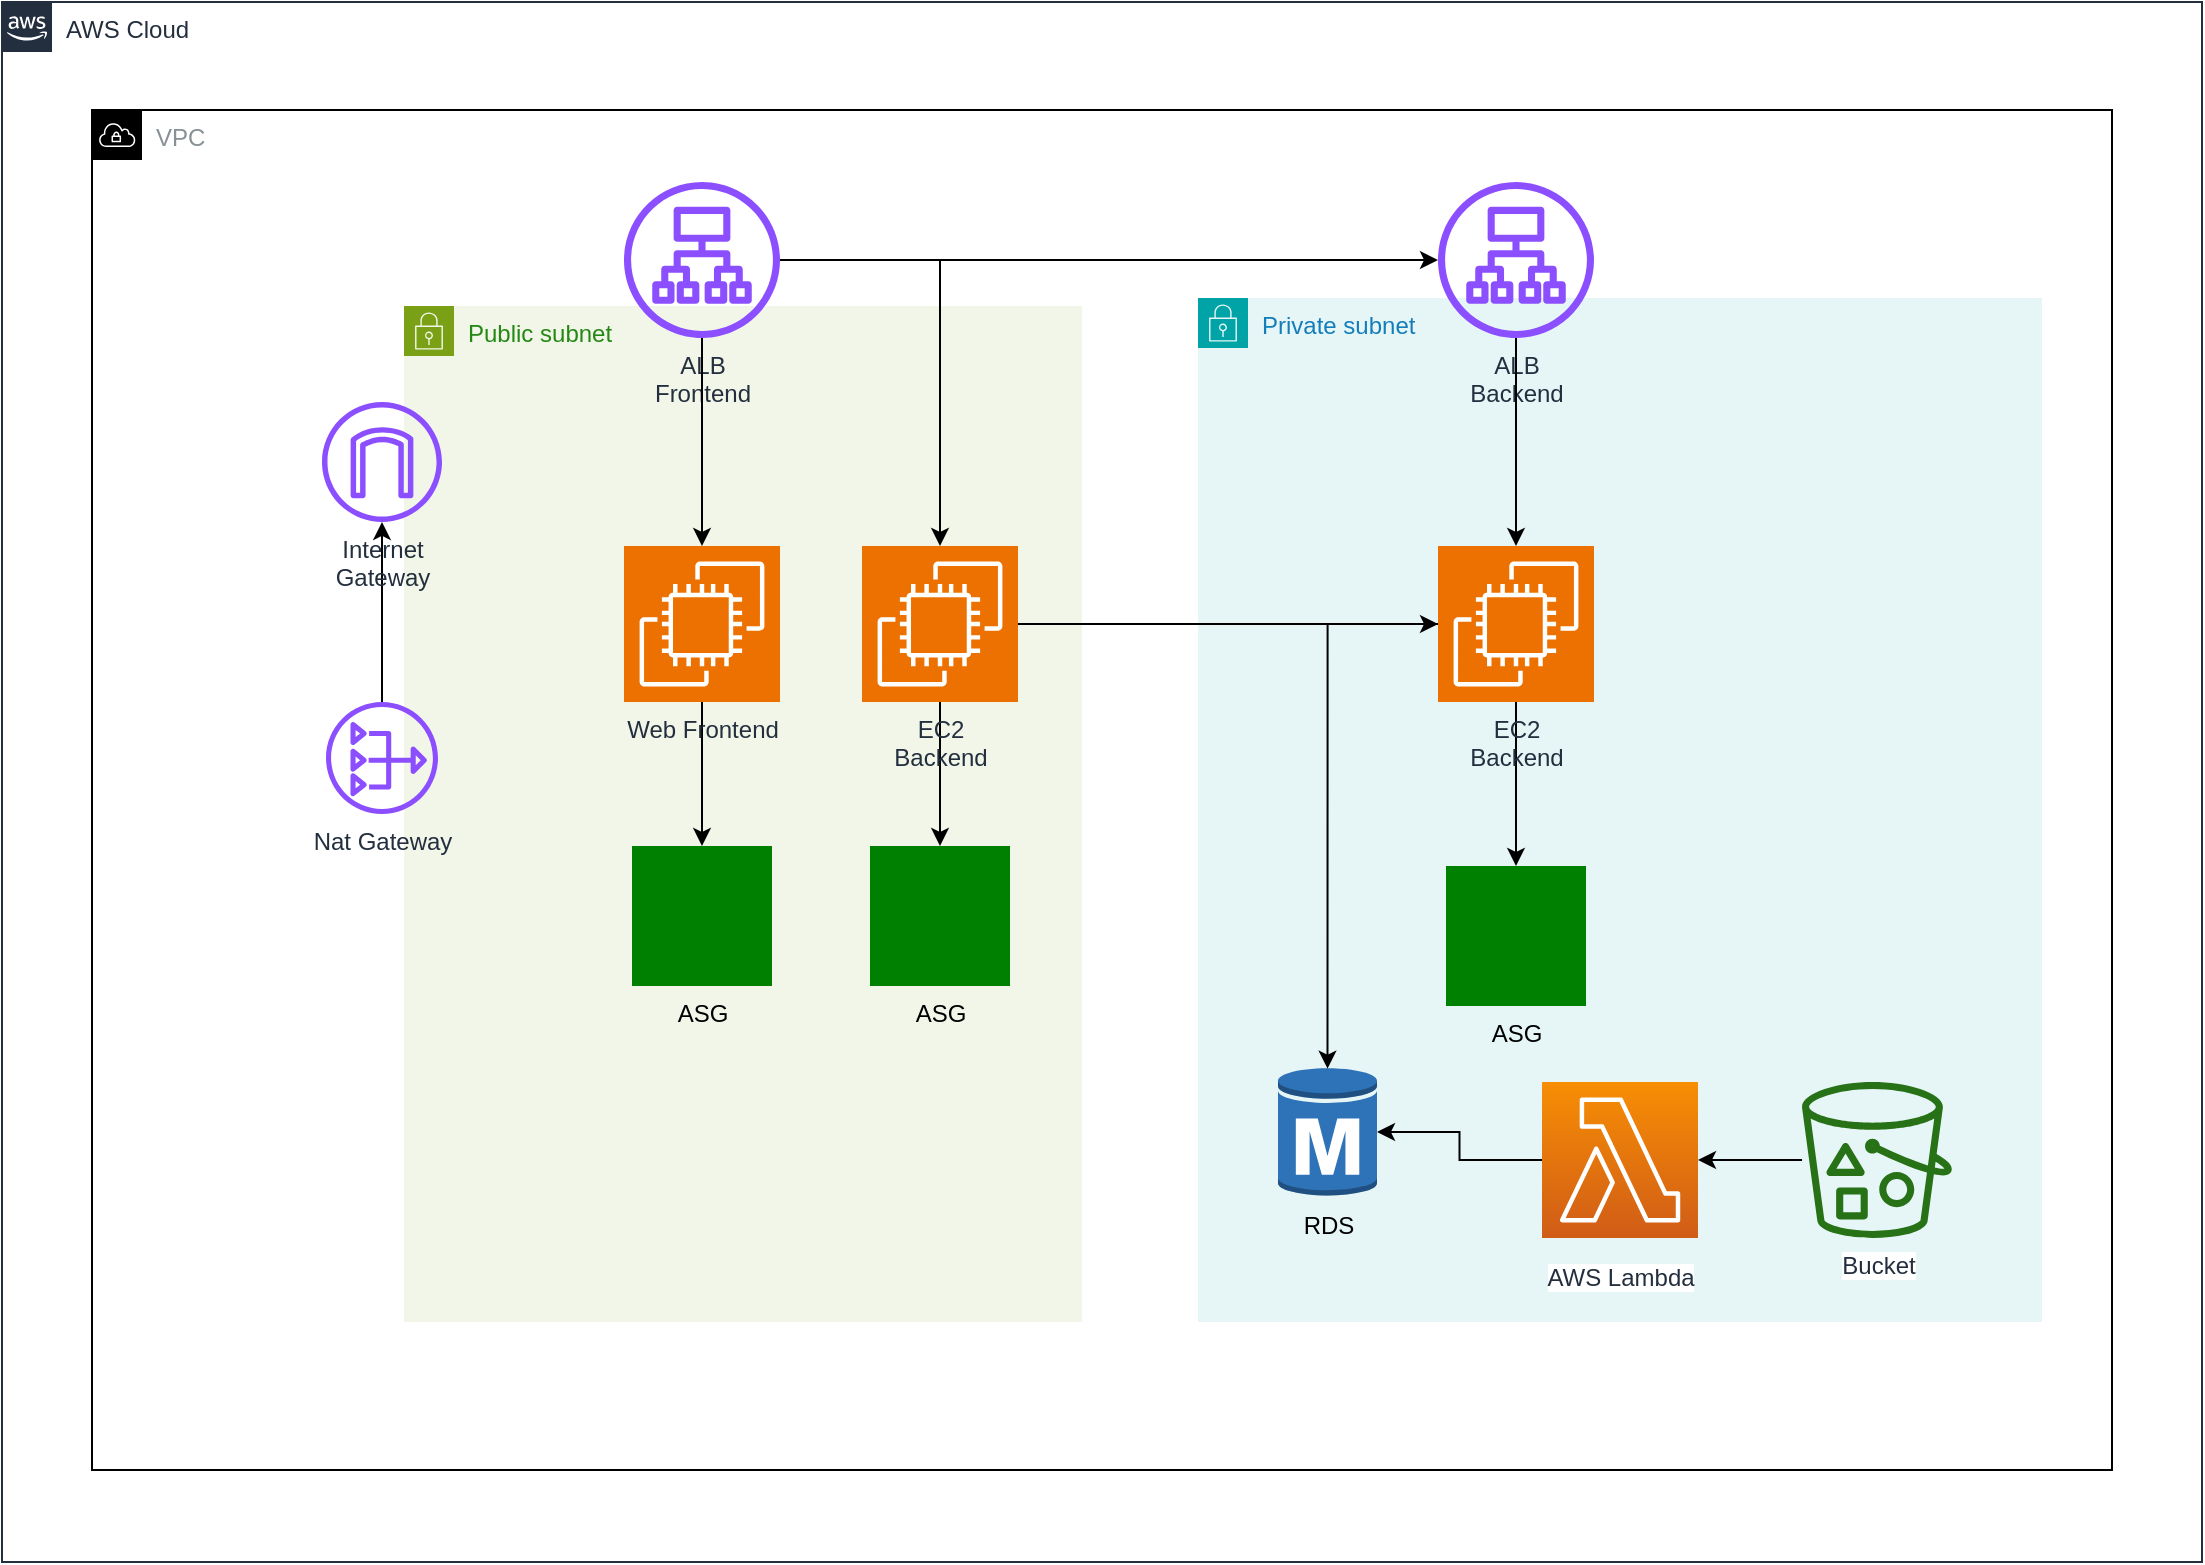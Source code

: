 <mxfile version="28.0.6">
  <diagram id="Ht1M8jgEwFfnCIfOTk4-" name="Page-1">
    <mxGraphModel dx="1155" dy="1482" grid="0" gridSize="10" guides="1" tooltips="1" connect="1" arrows="1" fold="1" page="1" pageScale="1" pageWidth="1169" pageHeight="827" math="0" shadow="0">
      <root>
        <mxCell id="0" />
        <mxCell id="1" parent="0" />
        <mxCell id="UEzPUAAOIrF-is8g5C7q-74" value="AWS Cloud" style="points=[[0,0],[0.25,0],[0.5,0],[0.75,0],[1,0],[1,0.25],[1,0.5],[1,0.75],[1,1],[0.75,1],[0.5,1],[0.25,1],[0,1],[0,0.75],[0,0.5],[0,0.25]];outlineConnect=0;gradientColor=none;html=1;whiteSpace=wrap;fontSize=12;fontStyle=0;shape=mxgraph.aws4.group;grIcon=mxgraph.aws4.group_aws_cloud_alt;strokeColor=#232F3E;fillColor=none;verticalAlign=top;align=left;spacingLeft=30;fontColor=#232F3E;dashed=0;labelBackgroundColor=#ffffff;container=1;pointerEvents=0;collapsible=0;recursiveResize=0;" parent="1" vertex="1">
          <mxGeometry x="20" y="20" width="1100" height="780" as="geometry" />
        </mxCell>
        <mxCell id="deyQ4wJKNR2gjbfdCzCG-4" value="Private subnet" style="points=[[0,0],[0.25,0],[0.5,0],[0.75,0],[1,0],[1,0.25],[1,0.5],[1,0.75],[1,1],[0.75,1],[0.5,1],[0.25,1],[0,1],[0,0.75],[0,0.5],[0,0.25]];outlineConnect=0;gradientColor=none;html=1;whiteSpace=wrap;fontSize=12;fontStyle=0;container=1;pointerEvents=0;collapsible=0;recursiveResize=0;shape=mxgraph.aws4.group;grIcon=mxgraph.aws4.group_security_group;grStroke=0;strokeColor=#00A4A6;fillColor=#E6F6F7;verticalAlign=top;align=left;spacingLeft=30;fontColor=#147EBA;dashed=0;" vertex="1" parent="UEzPUAAOIrF-is8g5C7q-74">
          <mxGeometry x="598" y="148" width="422" height="512" as="geometry" />
        </mxCell>
        <mxCell id="deyQ4wJKNR2gjbfdCzCG-21" style="edgeStyle=orthogonalEdgeStyle;rounded=0;orthogonalLoop=1;jettySize=auto;html=1;" edge="1" parent="deyQ4wJKNR2gjbfdCzCG-4" source="deyQ4wJKNR2gjbfdCzCG-17" target="deyQ4wJKNR2gjbfdCzCG-16">
          <mxGeometry relative="1" as="geometry" />
        </mxCell>
        <mxCell id="deyQ4wJKNR2gjbfdCzCG-17" value="EC2&lt;div&gt;Backend&lt;/div&gt;" style="sketch=0;points=[[0,0,0],[0.25,0,0],[0.5,0,0],[0.75,0,0],[1,0,0],[0,1,0],[0.25,1,0],[0.5,1,0],[0.75,1,0],[1,1,0],[0,0.25,0],[0,0.5,0],[0,0.75,0],[1,0.25,0],[1,0.5,0],[1,0.75,0]];outlineConnect=0;fontColor=#232F3E;fillColor=#ED7100;strokeColor=#ffffff;dashed=0;verticalLabelPosition=bottom;verticalAlign=top;align=center;html=1;fontSize=12;fontStyle=0;aspect=fixed;shape=mxgraph.aws4.resourceIcon;resIcon=mxgraph.aws4.ec2;" vertex="1" parent="deyQ4wJKNR2gjbfdCzCG-4">
          <mxGeometry x="120" y="124" width="78" height="78" as="geometry" />
        </mxCell>
        <mxCell id="deyQ4wJKNR2gjbfdCzCG-16" value="ASG" style="fillColor=#008000;aspect=fixed;sketch=0;pointerEvents=1;shadow=0;dashed=0;html=1;strokeColor=none;labelPosition=center;verticalLabelPosition=bottom;outlineConnect=0;verticalAlign=top;align=center;shape=mxgraph.openstack.heat_autoscalinggroup;" vertex="1" parent="deyQ4wJKNR2gjbfdCzCG-4">
          <mxGeometry x="124" y="284" width="70" height="70" as="geometry" />
        </mxCell>
        <mxCell id="deyQ4wJKNR2gjbfdCzCG-9" value="RDS" style="outlineConnect=0;dashed=0;verticalLabelPosition=bottom;verticalAlign=top;align=center;html=1;shape=mxgraph.aws3.rds_db_instance;fillColor=#2E73B8;gradientColor=none;" vertex="1" parent="deyQ4wJKNR2gjbfdCzCG-4">
          <mxGeometry x="40" y="384" width="49.5" height="66" as="geometry" />
        </mxCell>
        <mxCell id="deyQ4wJKNR2gjbfdCzCG-22" style="edgeStyle=orthogonalEdgeStyle;rounded=0;orthogonalLoop=1;jettySize=auto;html=1;entryX=0.5;entryY=0.02;entryDx=0;entryDy=0;entryPerimeter=0;" edge="1" parent="deyQ4wJKNR2gjbfdCzCG-4" source="deyQ4wJKNR2gjbfdCzCG-17" target="deyQ4wJKNR2gjbfdCzCG-9">
          <mxGeometry relative="1" as="geometry" />
        </mxCell>
        <mxCell id="deyQ4wJKNR2gjbfdCzCG-27" style="edgeStyle=orthogonalEdgeStyle;rounded=0;orthogonalLoop=1;jettySize=auto;html=1;" edge="1" parent="deyQ4wJKNR2gjbfdCzCG-4" source="UEzPUAAOIrF-is8g5C7q-78" target="UEzPUAAOIrF-is8g5C7q-85">
          <mxGeometry relative="1" as="geometry" />
        </mxCell>
        <mxCell id="UEzPUAAOIrF-is8g5C7q-78" value="Bucket" style="outlineConnect=0;fontColor=#232F3E;gradientColor=none;fillColor=#277116;strokeColor=none;dashed=0;verticalLabelPosition=bottom;verticalAlign=top;align=center;html=1;fontSize=12;fontStyle=0;aspect=fixed;pointerEvents=1;shape=mxgraph.aws4.bucket_with_objects;labelBackgroundColor=#ffffff;" parent="deyQ4wJKNR2gjbfdCzCG-4" vertex="1">
          <mxGeometry x="302" y="392" width="75" height="78" as="geometry" />
        </mxCell>
        <mxCell id="deyQ4wJKNR2gjbfdCzCG-28" style="edgeStyle=orthogonalEdgeStyle;rounded=0;orthogonalLoop=1;jettySize=auto;html=1;" edge="1" parent="deyQ4wJKNR2gjbfdCzCG-4" source="UEzPUAAOIrF-is8g5C7q-85" target="deyQ4wJKNR2gjbfdCzCG-9">
          <mxGeometry relative="1" as="geometry" />
        </mxCell>
        <mxCell id="UEzPUAAOIrF-is8g5C7q-85" value="AWS Lambda" style="outlineConnect=0;fontColor=#232F3E;gradientColor=#F78E04;gradientDirection=north;fillColor=#D05C17;strokeColor=#ffffff;dashed=0;verticalLabelPosition=bottom;verticalAlign=top;align=center;html=1;fontSize=12;fontStyle=0;aspect=fixed;shape=mxgraph.aws4.resourceIcon;resIcon=mxgraph.aws4.lambda;labelBackgroundColor=#ffffff;spacingTop=6;" parent="deyQ4wJKNR2gjbfdCzCG-4" vertex="1">
          <mxGeometry x="172" y="392" width="78" height="78" as="geometry" />
        </mxCell>
        <mxCell id="deyQ4wJKNR2gjbfdCzCG-3" value="Public subnet" style="points=[[0,0],[0.25,0],[0.5,0],[0.75,0],[1,0],[1,0.25],[1,0.5],[1,0.75],[1,1],[0.75,1],[0.5,1],[0.25,1],[0,1],[0,0.75],[0,0.5],[0,0.25]];outlineConnect=0;gradientColor=none;html=1;whiteSpace=wrap;fontSize=12;fontStyle=0;container=1;pointerEvents=0;collapsible=0;recursiveResize=0;shape=mxgraph.aws4.group;grIcon=mxgraph.aws4.group_security_group;grStroke=0;strokeColor=#7AA116;fillColor=#F2F6E8;verticalAlign=top;align=left;spacingLeft=30;fontColor=#248814;dashed=0;" vertex="1" parent="UEzPUAAOIrF-is8g5C7q-74">
          <mxGeometry x="201" y="152" width="339" height="508" as="geometry" />
        </mxCell>
        <mxCell id="deyQ4wJKNR2gjbfdCzCG-8" value="ASG" style="fillColor=#008000;aspect=fixed;sketch=0;pointerEvents=1;shadow=0;dashed=0;html=1;strokeColor=none;labelPosition=center;verticalLabelPosition=bottom;outlineConnect=0;verticalAlign=top;align=center;shape=mxgraph.openstack.heat_autoscalinggroup;" vertex="1" parent="deyQ4wJKNR2gjbfdCzCG-3">
          <mxGeometry x="114" y="270" width="70" height="70" as="geometry" />
        </mxCell>
        <mxCell id="deyQ4wJKNR2gjbfdCzCG-19" style="edgeStyle=orthogonalEdgeStyle;rounded=0;orthogonalLoop=1;jettySize=auto;html=1;" edge="1" parent="deyQ4wJKNR2gjbfdCzCG-3" source="deyQ4wJKNR2gjbfdCzCG-14" target="deyQ4wJKNR2gjbfdCzCG-8">
          <mxGeometry relative="1" as="geometry" />
        </mxCell>
        <mxCell id="deyQ4wJKNR2gjbfdCzCG-14" value="Web Frontend" style="sketch=0;points=[[0,0,0],[0.25,0,0],[0.5,0,0],[0.75,0,0],[1,0,0],[0,1,0],[0.25,1,0],[0.5,1,0],[0.75,1,0],[1,1,0],[0,0.25,0],[0,0.5,0],[0,0.75,0],[1,0.25,0],[1,0.5,0],[1,0.75,0]];outlineConnect=0;fontColor=#232F3E;fillColor=#ED7100;strokeColor=#ffffff;dashed=0;verticalLabelPosition=bottom;verticalAlign=top;align=center;html=1;fontSize=12;fontStyle=0;aspect=fixed;shape=mxgraph.aws4.resourceIcon;resIcon=mxgraph.aws4.ec2;" vertex="1" parent="deyQ4wJKNR2gjbfdCzCG-3">
          <mxGeometry x="110" y="120" width="78" height="78" as="geometry" />
        </mxCell>
        <mxCell id="deyQ4wJKNR2gjbfdCzCG-6" value="Nat Gateway" style="sketch=0;outlineConnect=0;fontColor=#232F3E;gradientColor=none;fillColor=#8C4FFF;strokeColor=none;dashed=0;verticalLabelPosition=bottom;verticalAlign=top;align=center;html=1;fontSize=12;fontStyle=0;aspect=fixed;pointerEvents=1;shape=mxgraph.aws4.nat_gateway;" vertex="1" parent="deyQ4wJKNR2gjbfdCzCG-3">
          <mxGeometry x="-39" y="198" width="56" height="56" as="geometry" />
        </mxCell>
        <mxCell id="deyQ4wJKNR2gjbfdCzCG-32" style="edgeStyle=orthogonalEdgeStyle;rounded=0;orthogonalLoop=1;jettySize=auto;html=1;" edge="1" parent="deyQ4wJKNR2gjbfdCzCG-3" source="deyQ4wJKNR2gjbfdCzCG-30" target="deyQ4wJKNR2gjbfdCzCG-31">
          <mxGeometry relative="1" as="geometry" />
        </mxCell>
        <mxCell id="deyQ4wJKNR2gjbfdCzCG-30" value="EC2&lt;div&gt;Backend&lt;/div&gt;" style="sketch=0;points=[[0,0,0],[0.25,0,0],[0.5,0,0],[0.75,0,0],[1,0,0],[0,1,0],[0.25,1,0],[0.5,1,0],[0.75,1,0],[1,1,0],[0,0.25,0],[0,0.5,0],[0,0.75,0],[1,0.25,0],[1,0.5,0],[1,0.75,0]];outlineConnect=0;fontColor=#232F3E;fillColor=#ED7100;strokeColor=#ffffff;dashed=0;verticalLabelPosition=bottom;verticalAlign=top;align=center;html=1;fontSize=12;fontStyle=0;aspect=fixed;shape=mxgraph.aws4.resourceIcon;resIcon=mxgraph.aws4.ec2;" vertex="1" parent="deyQ4wJKNR2gjbfdCzCG-3">
          <mxGeometry x="229" y="120" width="78" height="78" as="geometry" />
        </mxCell>
        <mxCell id="deyQ4wJKNR2gjbfdCzCG-31" value="ASG" style="fillColor=#008000;aspect=fixed;sketch=0;pointerEvents=1;shadow=0;dashed=0;html=1;strokeColor=none;labelPosition=center;verticalLabelPosition=bottom;outlineConnect=0;verticalAlign=top;align=center;shape=mxgraph.openstack.heat_autoscalinggroup;" vertex="1" parent="deyQ4wJKNR2gjbfdCzCG-3">
          <mxGeometry x="233" y="270" width="70" height="70" as="geometry" />
        </mxCell>
        <mxCell id="deyQ4wJKNR2gjbfdCzCG-25" style="edgeStyle=orthogonalEdgeStyle;rounded=0;orthogonalLoop=1;jettySize=auto;html=1;" edge="1" parent="UEzPUAAOIrF-is8g5C7q-74" source="deyQ4wJKNR2gjbfdCzCG-6" target="deyQ4wJKNR2gjbfdCzCG-7">
          <mxGeometry relative="1" as="geometry" />
        </mxCell>
        <mxCell id="deyQ4wJKNR2gjbfdCzCG-7" value="Internet&lt;div&gt;Gateway&lt;/div&gt;" style="sketch=0;outlineConnect=0;fontColor=#232F3E;gradientColor=none;fillColor=#8C4FFF;strokeColor=none;dashed=0;verticalLabelPosition=bottom;verticalAlign=top;align=center;html=1;fontSize=12;fontStyle=0;aspect=fixed;pointerEvents=1;shape=mxgraph.aws4.internet_gateway;" vertex="1" parent="UEzPUAAOIrF-is8g5C7q-74">
          <mxGeometry x="160" y="200" width="60" height="60" as="geometry" />
        </mxCell>
        <mxCell id="deyQ4wJKNR2gjbfdCzCG-29" style="edgeStyle=orthogonalEdgeStyle;rounded=0;orthogonalLoop=1;jettySize=auto;html=1;" edge="1" parent="UEzPUAAOIrF-is8g5C7q-74" source="deyQ4wJKNR2gjbfdCzCG-5" target="deyQ4wJKNR2gjbfdCzCG-12">
          <mxGeometry relative="1" as="geometry" />
        </mxCell>
        <mxCell id="deyQ4wJKNR2gjbfdCzCG-33" style="edgeStyle=orthogonalEdgeStyle;rounded=0;orthogonalLoop=1;jettySize=auto;html=1;" edge="1" parent="UEzPUAAOIrF-is8g5C7q-74" source="deyQ4wJKNR2gjbfdCzCG-5" target="deyQ4wJKNR2gjbfdCzCG-30">
          <mxGeometry relative="1" as="geometry" />
        </mxCell>
        <mxCell id="deyQ4wJKNR2gjbfdCzCG-5" value="ALB&lt;div&gt;Frontend&lt;/div&gt;" style="sketch=0;outlineConnect=0;fontColor=#232F3E;gradientColor=none;fillColor=#8C4FFF;strokeColor=none;dashed=0;verticalLabelPosition=bottom;verticalAlign=top;align=center;html=1;fontSize=12;fontStyle=0;aspect=fixed;pointerEvents=1;shape=mxgraph.aws4.application_load_balancer;" vertex="1" parent="UEzPUAAOIrF-is8g5C7q-74">
          <mxGeometry x="311" y="90" width="78" height="78" as="geometry" />
        </mxCell>
        <mxCell id="deyQ4wJKNR2gjbfdCzCG-18" style="edgeStyle=orthogonalEdgeStyle;rounded=0;orthogonalLoop=1;jettySize=auto;html=1;" edge="1" parent="UEzPUAAOIrF-is8g5C7q-74" source="deyQ4wJKNR2gjbfdCzCG-5" target="deyQ4wJKNR2gjbfdCzCG-14">
          <mxGeometry relative="1" as="geometry" />
        </mxCell>
        <mxCell id="deyQ4wJKNR2gjbfdCzCG-12" value="ALB&lt;div&gt;Backend&lt;/div&gt;" style="sketch=0;outlineConnect=0;fontColor=#232F3E;gradientColor=none;fillColor=#8C4FFF;strokeColor=none;dashed=0;verticalLabelPosition=bottom;verticalAlign=top;align=center;html=1;fontSize=12;fontStyle=0;aspect=fixed;pointerEvents=1;shape=mxgraph.aws4.application_load_balancer;" vertex="1" parent="UEzPUAAOIrF-is8g5C7q-74">
          <mxGeometry x="718" y="90" width="78" height="78" as="geometry" />
        </mxCell>
        <mxCell id="deyQ4wJKNR2gjbfdCzCG-20" style="edgeStyle=orthogonalEdgeStyle;rounded=0;orthogonalLoop=1;jettySize=auto;html=1;" edge="1" parent="UEzPUAAOIrF-is8g5C7q-74" source="deyQ4wJKNR2gjbfdCzCG-12" target="deyQ4wJKNR2gjbfdCzCG-17">
          <mxGeometry relative="1" as="geometry" />
        </mxCell>
        <mxCell id="deyQ4wJKNR2gjbfdCzCG-34" style="edgeStyle=orthogonalEdgeStyle;rounded=0;orthogonalLoop=1;jettySize=auto;html=1;entryX=0;entryY=0.5;entryDx=0;entryDy=0;entryPerimeter=0;" edge="1" parent="UEzPUAAOIrF-is8g5C7q-74" source="deyQ4wJKNR2gjbfdCzCG-30" target="deyQ4wJKNR2gjbfdCzCG-17">
          <mxGeometry relative="1" as="geometry">
            <mxPoint x="694.6" y="311" as="targetPoint" />
          </mxGeometry>
        </mxCell>
        <mxCell id="deyQ4wJKNR2gjbfdCzCG-13" value="VPC" style="sketch=0;outlineConnect=0;gradientColor=none;html=1;whiteSpace=wrap;fontSize=12;fontStyle=0;shape=mxgraph.aws4.group;grIcon=mxgraph.aws4.group_vpc;strokeColor=default;fillColor=none;verticalAlign=top;align=left;spacingLeft=30;fontColor=#879196;dashed=0;" vertex="1" parent="UEzPUAAOIrF-is8g5C7q-74">
          <mxGeometry x="45" y="54" width="1010" height="680" as="geometry" />
        </mxCell>
      </root>
    </mxGraphModel>
  </diagram>
</mxfile>
